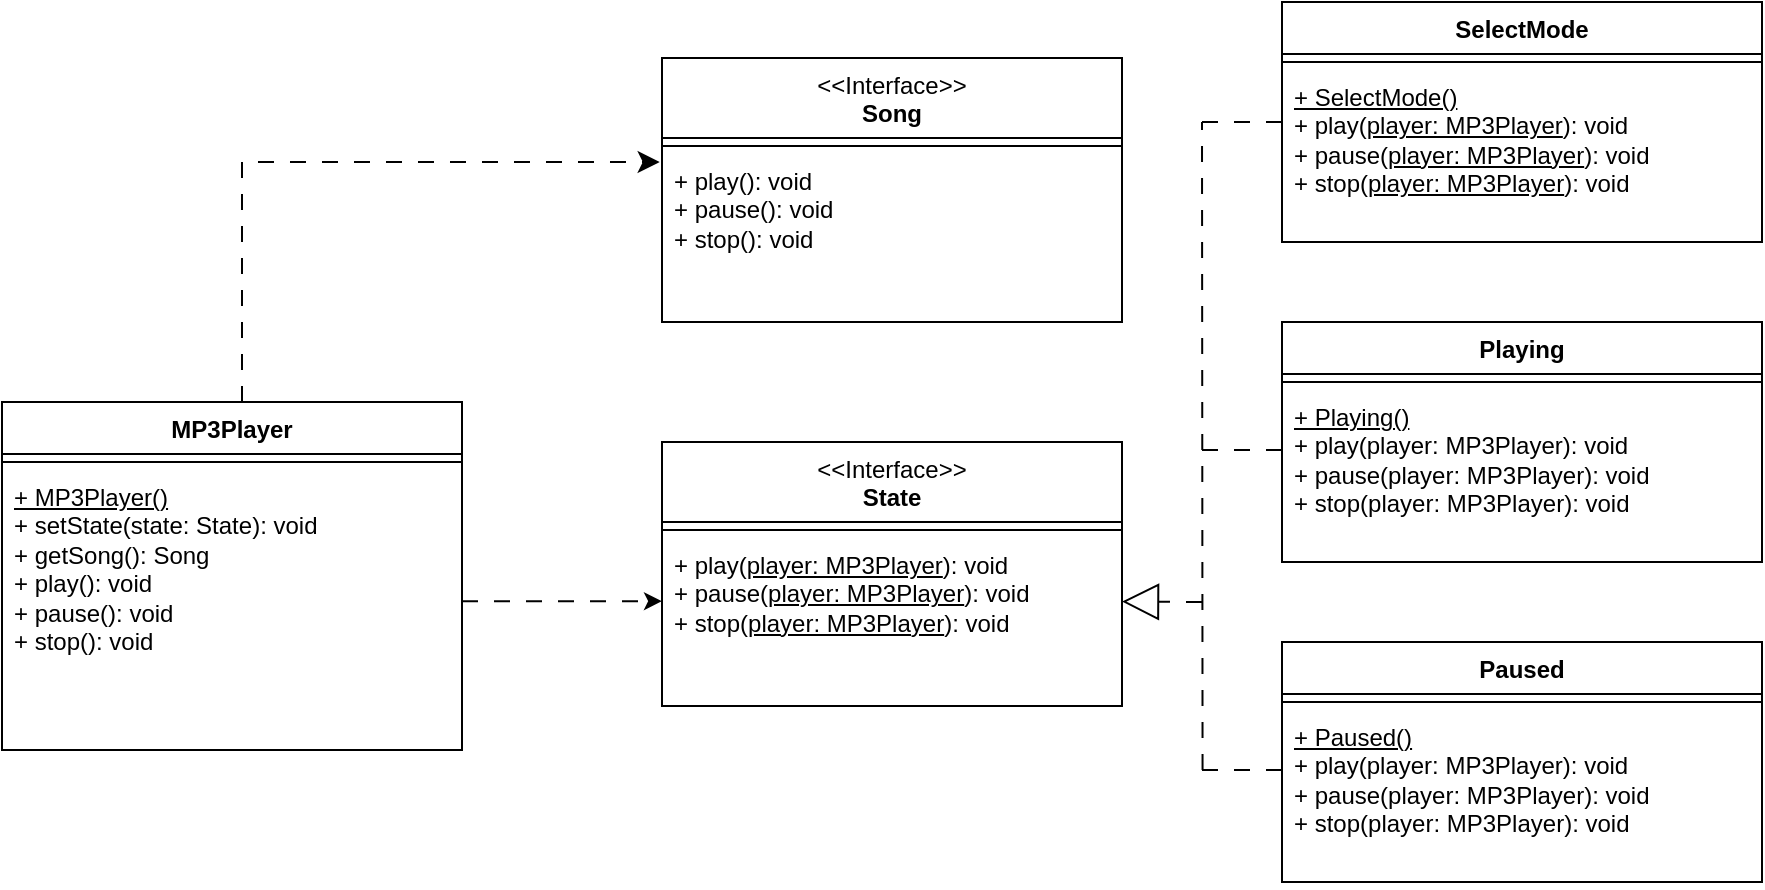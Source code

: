 <mxfile version="27.0.8">
  <diagram name="Página-1" id="HzEoKzV8cTz-qbzTkeme">
    <mxGraphModel dx="314" dy="318" grid="1" gridSize="10" guides="1" tooltips="1" connect="1" arrows="1" fold="1" page="1" pageScale="1" pageWidth="1169" pageHeight="827" math="0" shadow="0">
      <root>
        <mxCell id="0" />
        <mxCell id="1" parent="0" />
        <mxCell id="Qc57WbRolfH4Te-wwQ6t-5" value="&lt;span style=&quot;font-weight: normal;&quot;&gt;&amp;lt;&amp;lt;Interface&amp;gt;&amp;gt;&lt;/span&gt;&lt;div&gt;State&lt;/div&gt;" style="swimlane;fontStyle=1;align=center;verticalAlign=top;childLayout=stackLayout;horizontal=1;startSize=40;horizontalStack=0;resizeParent=1;resizeParentMax=0;resizeLast=0;collapsible=1;marginBottom=0;whiteSpace=wrap;html=1;" parent="1" vertex="1">
          <mxGeometry x="370" y="260" width="230" height="132" as="geometry" />
        </mxCell>
        <mxCell id="Qc57WbRolfH4Te-wwQ6t-7" value="" style="line;strokeWidth=1;fillColor=none;align=left;verticalAlign=middle;spacingTop=-1;spacingLeft=3;spacingRight=3;rotatable=0;labelPosition=right;points=[];portConstraint=eastwest;strokeColor=inherit;" parent="Qc57WbRolfH4Te-wwQ6t-5" vertex="1">
          <mxGeometry y="40" width="230" height="8" as="geometry" />
        </mxCell>
        <mxCell id="Qc57WbRolfH4Te-wwQ6t-8" value="&lt;div&gt;+ play(&lt;u style=&quot;background-color: transparent; color: light-dark(rgb(0, 0, 0), rgb(255, 255, 255));&quot;&gt;player: MP3Player&lt;/u&gt;&lt;span style=&quot;background-color: transparent; color: light-dark(rgb(0, 0, 0), rgb(255, 255, 255));&quot;&gt;): void&lt;/span&gt;&lt;/div&gt;&lt;div&gt;+ pause(&lt;u style=&quot;background-color: transparent; color: light-dark(rgb(0, 0, 0), rgb(255, 255, 255));&quot;&gt;player: MP3Player&lt;/u&gt;&lt;span style=&quot;background-color: transparent; color: light-dark(rgb(0, 0, 0), rgb(255, 255, 255));&quot;&gt;): void&lt;/span&gt;&lt;/div&gt;&lt;div&gt;+ stop(&lt;u style=&quot;background-color: transparent; color: light-dark(rgb(0, 0, 0), rgb(255, 255, 255));&quot;&gt;player: MP3Player&lt;/u&gt;&lt;span style=&quot;background-color: transparent; color: light-dark(rgb(0, 0, 0), rgb(255, 255, 255));&quot;&gt;): void&lt;/span&gt;&lt;/div&gt;" style="text;strokeColor=none;fillColor=none;align=left;verticalAlign=top;spacingLeft=4;spacingRight=4;overflow=hidden;rotatable=0;points=[[0,0.5],[1,0.5]];portConstraint=eastwest;whiteSpace=wrap;html=1;" parent="Qc57WbRolfH4Te-wwQ6t-5" vertex="1">
          <mxGeometry y="48" width="230" height="84" as="geometry" />
        </mxCell>
        <mxCell id="Qc57WbRolfH4Te-wwQ6t-9" value="SelectMode" style="swimlane;fontStyle=1;align=center;verticalAlign=top;childLayout=stackLayout;horizontal=1;startSize=26;horizontalStack=0;resizeParent=1;resizeParentMax=0;resizeLast=0;collapsible=1;marginBottom=0;whiteSpace=wrap;html=1;" parent="1" vertex="1">
          <mxGeometry x="680" y="40" width="240" height="120" as="geometry" />
        </mxCell>
        <mxCell id="Qc57WbRolfH4Te-wwQ6t-11" value="" style="line;strokeWidth=1;fillColor=none;align=left;verticalAlign=middle;spacingTop=-1;spacingLeft=3;spacingRight=3;rotatable=0;labelPosition=right;points=[];portConstraint=eastwest;strokeColor=inherit;" parent="Qc57WbRolfH4Te-wwQ6t-9" vertex="1">
          <mxGeometry y="26" width="240" height="8" as="geometry" />
        </mxCell>
        <mxCell id="Qc57WbRolfH4Te-wwQ6t-12" value="&lt;u&gt;+ SelectMode()&lt;/u&gt;&lt;div&gt;&lt;div&gt;+ play(&lt;u style=&quot;background-color: transparent; color: light-dark(rgb(0, 0, 0), rgb(255, 255, 255));&quot;&gt;player: MP3Player&lt;/u&gt;&lt;span style=&quot;background-color: transparent; color: light-dark(rgb(0, 0, 0), rgb(255, 255, 255));&quot;&gt;): void&lt;/span&gt;&lt;/div&gt;&lt;div&gt;+ pause(&lt;u style=&quot;background-color: transparent; color: light-dark(rgb(0, 0, 0), rgb(255, 255, 255));&quot;&gt;player: MP3Player&lt;/u&gt;&lt;span style=&quot;background-color: transparent; color: light-dark(rgb(0, 0, 0), rgb(255, 255, 255));&quot;&gt;): void&lt;/span&gt;&lt;/div&gt;&lt;div&gt;+ stop(&lt;u style=&quot;background-color: transparent; color: light-dark(rgb(0, 0, 0), rgb(255, 255, 255));&quot;&gt;player: MP3Player&lt;/u&gt;&lt;span style=&quot;background-color: transparent; color: light-dark(rgb(0, 0, 0), rgb(255, 255, 255));&quot;&gt;): void&lt;/span&gt;&lt;/div&gt;&lt;/div&gt;" style="text;strokeColor=none;fillColor=none;align=left;verticalAlign=top;spacingLeft=4;spacingRight=4;overflow=hidden;rotatable=0;points=[[0,0.5],[1,0.5]];portConstraint=eastwest;whiteSpace=wrap;html=1;" parent="Qc57WbRolfH4Te-wwQ6t-9" vertex="1">
          <mxGeometry y="34" width="240" height="86" as="geometry" />
        </mxCell>
        <mxCell id="Qc57WbRolfH4Te-wwQ6t-23" value="Playing" style="swimlane;fontStyle=1;align=center;verticalAlign=top;childLayout=stackLayout;horizontal=1;startSize=26;horizontalStack=0;resizeParent=1;resizeParentMax=0;resizeLast=0;collapsible=1;marginBottom=0;whiteSpace=wrap;html=1;" parent="1" vertex="1">
          <mxGeometry x="680" y="200" width="240" height="120" as="geometry" />
        </mxCell>
        <mxCell id="Qc57WbRolfH4Te-wwQ6t-24" value="" style="line;strokeWidth=1;fillColor=none;align=left;verticalAlign=middle;spacingTop=-1;spacingLeft=3;spacingRight=3;rotatable=0;labelPosition=right;points=[];portConstraint=eastwest;strokeColor=inherit;" parent="Qc57WbRolfH4Te-wwQ6t-23" vertex="1">
          <mxGeometry y="26" width="240" height="8" as="geometry" />
        </mxCell>
        <mxCell id="Qc57WbRolfH4Te-wwQ6t-25" value="&lt;u&gt;+ Playing()&lt;/u&gt;&lt;div&gt;&lt;div&gt;+ play(&lt;span style=&quot;background-color: transparent; color: light-dark(rgb(0, 0, 0), rgb(255, 255, 255));&quot;&gt;player: MP3Player&lt;/span&gt;&lt;span style=&quot;background-color: transparent; color: light-dark(rgb(0, 0, 0), rgb(255, 255, 255));&quot;&gt;): void&lt;/span&gt;&lt;/div&gt;&lt;div&gt;+ pause(&lt;span style=&quot;background-color: transparent; color: light-dark(rgb(0, 0, 0), rgb(255, 255, 255));&quot;&gt;player: MP3Player&lt;/span&gt;&lt;span style=&quot;background-color: transparent; color: light-dark(rgb(0, 0, 0), rgb(255, 255, 255));&quot;&gt;): void&lt;/span&gt;&lt;/div&gt;&lt;div&gt;+ stop(&lt;span style=&quot;background-color: transparent; color: light-dark(rgb(0, 0, 0), rgb(255, 255, 255));&quot;&gt;player: MP3Player&lt;/span&gt;&lt;span style=&quot;background-color: transparent; color: light-dark(rgb(0, 0, 0), rgb(255, 255, 255));&quot;&gt;): void&lt;/span&gt;&lt;/div&gt;&lt;/div&gt;" style="text;strokeColor=none;fillColor=none;align=left;verticalAlign=top;spacingLeft=4;spacingRight=4;overflow=hidden;rotatable=0;points=[[0,0.5],[1,0.5]];portConstraint=eastwest;whiteSpace=wrap;html=1;" parent="Qc57WbRolfH4Te-wwQ6t-23" vertex="1">
          <mxGeometry y="34" width="240" height="86" as="geometry" />
        </mxCell>
        <mxCell id="Qc57WbRolfH4Te-wwQ6t-29" value="Paused" style="swimlane;fontStyle=1;align=center;verticalAlign=top;childLayout=stackLayout;horizontal=1;startSize=26;horizontalStack=0;resizeParent=1;resizeParentMax=0;resizeLast=0;collapsible=1;marginBottom=0;whiteSpace=wrap;html=1;" parent="1" vertex="1">
          <mxGeometry x="680" y="360" width="240" height="120" as="geometry" />
        </mxCell>
        <mxCell id="Qc57WbRolfH4Te-wwQ6t-30" value="" style="line;strokeWidth=1;fillColor=none;align=left;verticalAlign=middle;spacingTop=-1;spacingLeft=3;spacingRight=3;rotatable=0;labelPosition=right;points=[];portConstraint=eastwest;strokeColor=inherit;" parent="Qc57WbRolfH4Te-wwQ6t-29" vertex="1">
          <mxGeometry y="26" width="240" height="8" as="geometry" />
        </mxCell>
        <mxCell id="Qc57WbRolfH4Te-wwQ6t-31" value="&lt;u&gt;+ Paused()&lt;/u&gt;&lt;div&gt;&lt;div&gt;+ play(&lt;span style=&quot;background-color: transparent; color: light-dark(rgb(0, 0, 0), rgb(255, 255, 255));&quot;&gt;player: MP3Player&lt;/span&gt;&lt;span style=&quot;background-color: transparent; color: light-dark(rgb(0, 0, 0), rgb(255, 255, 255));&quot;&gt;): void&lt;/span&gt;&lt;/div&gt;&lt;div&gt;+ pause(&lt;span style=&quot;background-color: transparent; color: light-dark(rgb(0, 0, 0), rgb(255, 255, 255));&quot;&gt;player: MP3Player&lt;/span&gt;&lt;span style=&quot;background-color: transparent; color: light-dark(rgb(0, 0, 0), rgb(255, 255, 255));&quot;&gt;): void&lt;/span&gt;&lt;/div&gt;&lt;div&gt;+ stop(&lt;span style=&quot;background-color: transparent; color: light-dark(rgb(0, 0, 0), rgb(255, 255, 255));&quot;&gt;player: MP3Player&lt;/span&gt;&lt;span style=&quot;background-color: transparent; color: light-dark(rgb(0, 0, 0), rgb(255, 255, 255));&quot;&gt;): void&lt;/span&gt;&lt;/div&gt;&lt;/div&gt;" style="text;strokeColor=none;fillColor=none;align=left;verticalAlign=top;spacingLeft=4;spacingRight=4;overflow=hidden;rotatable=0;points=[[0,0.5],[1,0.5]];portConstraint=eastwest;whiteSpace=wrap;html=1;" parent="Qc57WbRolfH4Te-wwQ6t-29" vertex="1">
          <mxGeometry y="34" width="240" height="86" as="geometry" />
        </mxCell>
        <mxCell id="Qc57WbRolfH4Te-wwQ6t-32" value="MP3Player" style="swimlane;fontStyle=1;align=center;verticalAlign=top;childLayout=stackLayout;horizontal=1;startSize=26;horizontalStack=0;resizeParent=1;resizeParentMax=0;resizeLast=0;collapsible=1;marginBottom=0;whiteSpace=wrap;html=1;" parent="1" vertex="1">
          <mxGeometry x="40" y="240" width="230" height="174" as="geometry" />
        </mxCell>
        <mxCell id="Qc57WbRolfH4Te-wwQ6t-34" value="" style="line;strokeWidth=1;fillColor=none;align=left;verticalAlign=middle;spacingTop=-1;spacingLeft=3;spacingRight=3;rotatable=0;labelPosition=right;points=[];portConstraint=eastwest;strokeColor=inherit;" parent="Qc57WbRolfH4Te-wwQ6t-32" vertex="1">
          <mxGeometry y="26" width="230" height="8" as="geometry" />
        </mxCell>
        <mxCell id="Qc57WbRolfH4Te-wwQ6t-35" value="&lt;u&gt;+ MP3Player()&lt;/u&gt;&lt;div&gt;+ setState(state: State): void&lt;/div&gt;&lt;div&gt;+ getSong(): Song&lt;/div&gt;&lt;div&gt;+ play(): void&lt;/div&gt;&lt;div&gt;+ pause(): void&lt;/div&gt;&lt;div&gt;+ stop(): void&lt;br&gt;&lt;/div&gt;" style="text;strokeColor=none;fillColor=none;align=left;verticalAlign=top;spacingLeft=4;spacingRight=4;overflow=hidden;rotatable=0;points=[[0,0.5],[1,0.5]];portConstraint=eastwest;whiteSpace=wrap;html=1;" parent="Qc57WbRolfH4Te-wwQ6t-32" vertex="1">
          <mxGeometry y="34" width="230" height="140" as="geometry" />
        </mxCell>
        <mxCell id="Qc57WbRolfH4Te-wwQ6t-46" value="" style="edgeStyle=orthogonalEdgeStyle;rounded=0;orthogonalLoop=1;jettySize=auto;html=1;dashed=1;dashPattern=8 8;" parent="1" edge="1">
          <mxGeometry relative="1" as="geometry">
            <mxPoint x="270" y="339.58" as="sourcePoint" />
            <mxPoint x="370" y="339.58" as="targetPoint" />
          </mxGeometry>
        </mxCell>
        <mxCell id="Qc57WbRolfH4Te-wwQ6t-50" value="" style="endArrow=block;endSize=16;endFill=0;html=1;rounded=0;entryX=0.522;entryY=0.125;entryDx=0;entryDy=0;entryPerimeter=0;dashed=1;dashPattern=8 8;" parent="1" edge="1">
          <mxGeometry width="160" relative="1" as="geometry">
            <mxPoint x="640" y="340" as="sourcePoint" />
            <mxPoint x="600" y="339.8" as="targetPoint" />
          </mxGeometry>
        </mxCell>
        <mxCell id="Qc57WbRolfH4Te-wwQ6t-51" value="" style="line;strokeWidth=1;fillColor=none;align=left;verticalAlign=middle;spacingTop=-1;spacingLeft=3;spacingRight=3;rotatable=0;labelPosition=right;points=[];portConstraint=eastwest;strokeColor=inherit;dashed=1;dashPattern=8 8;" parent="1" vertex="1">
          <mxGeometry x="640" y="260" width="40" height="8" as="geometry" />
        </mxCell>
        <mxCell id="Qc57WbRolfH4Te-wwQ6t-52" value="" style="line;strokeWidth=1;fillColor=none;align=left;verticalAlign=middle;spacingTop=-1;spacingLeft=3;spacingRight=3;rotatable=0;labelPosition=right;points=[];portConstraint=eastwest;strokeColor=inherit;dashed=1;dashPattern=8 8;" parent="1" vertex="1">
          <mxGeometry x="640" y="420" width="40" height="8" as="geometry" />
        </mxCell>
        <mxCell id="Qc57WbRolfH4Te-wwQ6t-54" value="" style="line;strokeWidth=1;fillColor=none;align=left;verticalAlign=middle;spacingTop=-1;spacingLeft=3;spacingRight=3;rotatable=0;labelPosition=right;points=[];portConstraint=eastwest;strokeColor=inherit;dashed=1;dashPattern=8 8;" parent="1" vertex="1">
          <mxGeometry x="640" y="96" width="40" height="8" as="geometry" />
        </mxCell>
        <mxCell id="Qc57WbRolfH4Te-wwQ6t-67" value="" style="endArrow=none;html=1;rounded=0;dashed=1;dashPattern=8 8;" parent="1" edge="1">
          <mxGeometry width="50" height="50" relative="1" as="geometry">
            <mxPoint x="640.28" y="424" as="sourcePoint" />
            <mxPoint x="640" y="100" as="targetPoint" />
          </mxGeometry>
        </mxCell>
        <mxCell id="xt4X3Xv_-hm34BtMl_5O-2" value="&lt;span style=&quot;font-weight: normal;&quot;&gt;&amp;lt;&amp;lt;Interface&amp;gt;&amp;gt;&lt;/span&gt;&lt;div&gt;Song&lt;/div&gt;" style="swimlane;fontStyle=1;align=center;verticalAlign=top;childLayout=stackLayout;horizontal=1;startSize=40;horizontalStack=0;resizeParent=1;resizeParentMax=0;resizeLast=0;collapsible=1;marginBottom=0;whiteSpace=wrap;html=1;" vertex="1" parent="1">
          <mxGeometry x="370" y="68" width="230" height="132" as="geometry" />
        </mxCell>
        <mxCell id="xt4X3Xv_-hm34BtMl_5O-3" value="" style="line;strokeWidth=1;fillColor=none;align=left;verticalAlign=middle;spacingTop=-1;spacingLeft=3;spacingRight=3;rotatable=0;labelPosition=right;points=[];portConstraint=eastwest;strokeColor=inherit;" vertex="1" parent="xt4X3Xv_-hm34BtMl_5O-2">
          <mxGeometry y="40" width="230" height="8" as="geometry" />
        </mxCell>
        <mxCell id="xt4X3Xv_-hm34BtMl_5O-4" value="&lt;div&gt;+ play(&lt;span style=&quot;background-color: transparent; color: light-dark(rgb(0, 0, 0), rgb(255, 255, 255));&quot;&gt;): void&lt;/span&gt;&lt;/div&gt;&lt;div&gt;+ pause(&lt;span style=&quot;background-color: transparent; color: light-dark(rgb(0, 0, 0), rgb(255, 255, 255));&quot;&gt;): void&lt;/span&gt;&lt;/div&gt;&lt;div&gt;+ stop(&lt;span style=&quot;background-color: transparent; color: light-dark(rgb(0, 0, 0), rgb(255, 255, 255));&quot;&gt;): void&lt;/span&gt;&lt;/div&gt;" style="text;strokeColor=none;fillColor=none;align=left;verticalAlign=top;spacingLeft=4;spacingRight=4;overflow=hidden;rotatable=0;points=[[0,0.5],[1,0.5]];portConstraint=eastwest;whiteSpace=wrap;html=1;" vertex="1" parent="xt4X3Xv_-hm34BtMl_5O-2">
          <mxGeometry y="48" width="230" height="84" as="geometry" />
        </mxCell>
        <mxCell id="xt4X3Xv_-hm34BtMl_5O-7" style="edgeStyle=orthogonalEdgeStyle;rounded=0;orthogonalLoop=1;jettySize=auto;html=1;entryX=-0.005;entryY=0.048;entryDx=0;entryDy=0;entryPerimeter=0;fontSize=12;startSize=8;endSize=8;dashed=1;dashPattern=8 8;" edge="1" parent="1" target="xt4X3Xv_-hm34BtMl_5O-4">
          <mxGeometry relative="1" as="geometry">
            <mxPoint x="160" y="240" as="sourcePoint" />
            <mxPoint x="357.24" y="125.072" as="targetPoint" />
            <Array as="points">
              <mxPoint x="160" y="120" />
            </Array>
          </mxGeometry>
        </mxCell>
      </root>
    </mxGraphModel>
  </diagram>
</mxfile>
